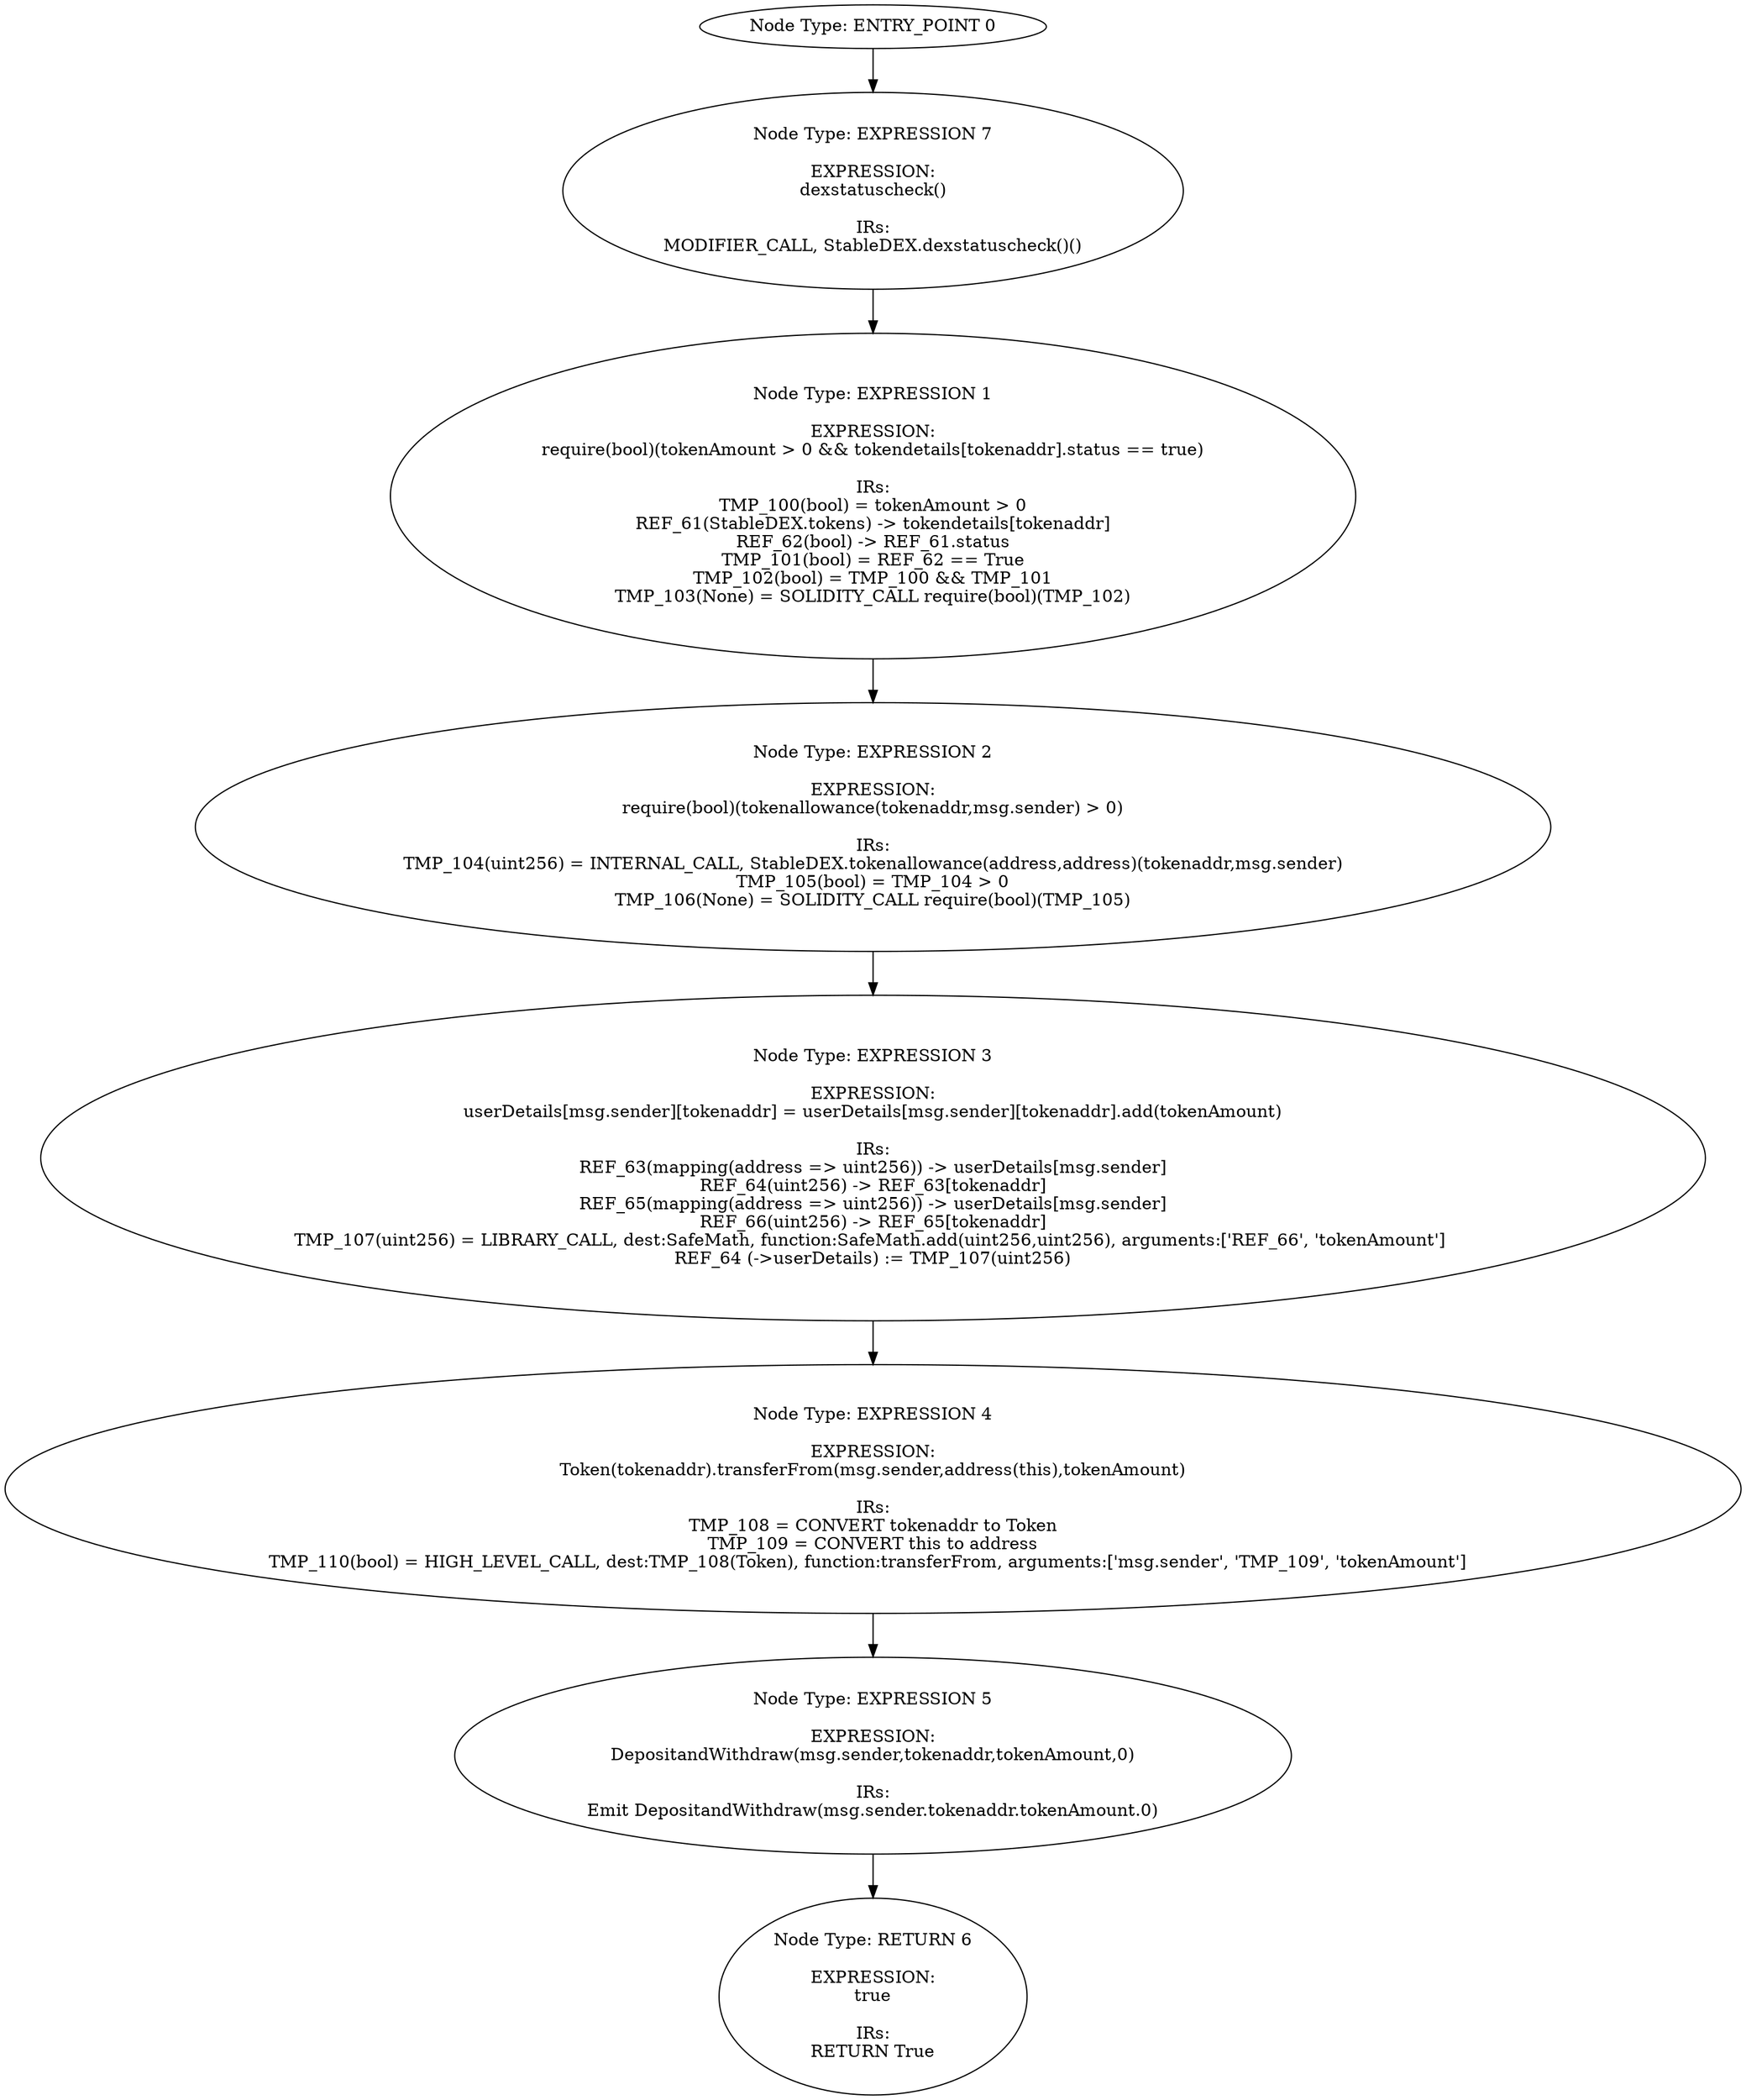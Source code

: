 digraph{
0[label="Node Type: ENTRY_POINT 0
"];
0->7;
1[label="Node Type: EXPRESSION 1

EXPRESSION:
require(bool)(tokenAmount > 0 && tokendetails[tokenaddr].status == true)

IRs:
TMP_100(bool) = tokenAmount > 0
REF_61(StableDEX.tokens) -> tokendetails[tokenaddr]
REF_62(bool) -> REF_61.status
TMP_101(bool) = REF_62 == True
TMP_102(bool) = TMP_100 && TMP_101
TMP_103(None) = SOLIDITY_CALL require(bool)(TMP_102)"];
1->2;
2[label="Node Type: EXPRESSION 2

EXPRESSION:
require(bool)(tokenallowance(tokenaddr,msg.sender) > 0)

IRs:
TMP_104(uint256) = INTERNAL_CALL, StableDEX.tokenallowance(address,address)(tokenaddr,msg.sender)
TMP_105(bool) = TMP_104 > 0
TMP_106(None) = SOLIDITY_CALL require(bool)(TMP_105)"];
2->3;
3[label="Node Type: EXPRESSION 3

EXPRESSION:
userDetails[msg.sender][tokenaddr] = userDetails[msg.sender][tokenaddr].add(tokenAmount)

IRs:
REF_63(mapping(address => uint256)) -> userDetails[msg.sender]
REF_64(uint256) -> REF_63[tokenaddr]
REF_65(mapping(address => uint256)) -> userDetails[msg.sender]
REF_66(uint256) -> REF_65[tokenaddr]
TMP_107(uint256) = LIBRARY_CALL, dest:SafeMath, function:SafeMath.add(uint256,uint256), arguments:['REF_66', 'tokenAmount'] 
REF_64 (->userDetails) := TMP_107(uint256)"];
3->4;
4[label="Node Type: EXPRESSION 4

EXPRESSION:
Token(tokenaddr).transferFrom(msg.sender,address(this),tokenAmount)

IRs:
TMP_108 = CONVERT tokenaddr to Token
TMP_109 = CONVERT this to address
TMP_110(bool) = HIGH_LEVEL_CALL, dest:TMP_108(Token), function:transferFrom, arguments:['msg.sender', 'TMP_109', 'tokenAmount']  "];
4->5;
5[label="Node Type: EXPRESSION 5

EXPRESSION:
DepositandWithdraw(msg.sender,tokenaddr,tokenAmount,0)

IRs:
Emit DepositandWithdraw(msg.sender.tokenaddr.tokenAmount.0)"];
5->6;
6[label="Node Type: RETURN 6

EXPRESSION:
true

IRs:
RETURN True"];
7[label="Node Type: EXPRESSION 7

EXPRESSION:
dexstatuscheck()

IRs:
MODIFIER_CALL, StableDEX.dexstatuscheck()()"];
7->1;
}
